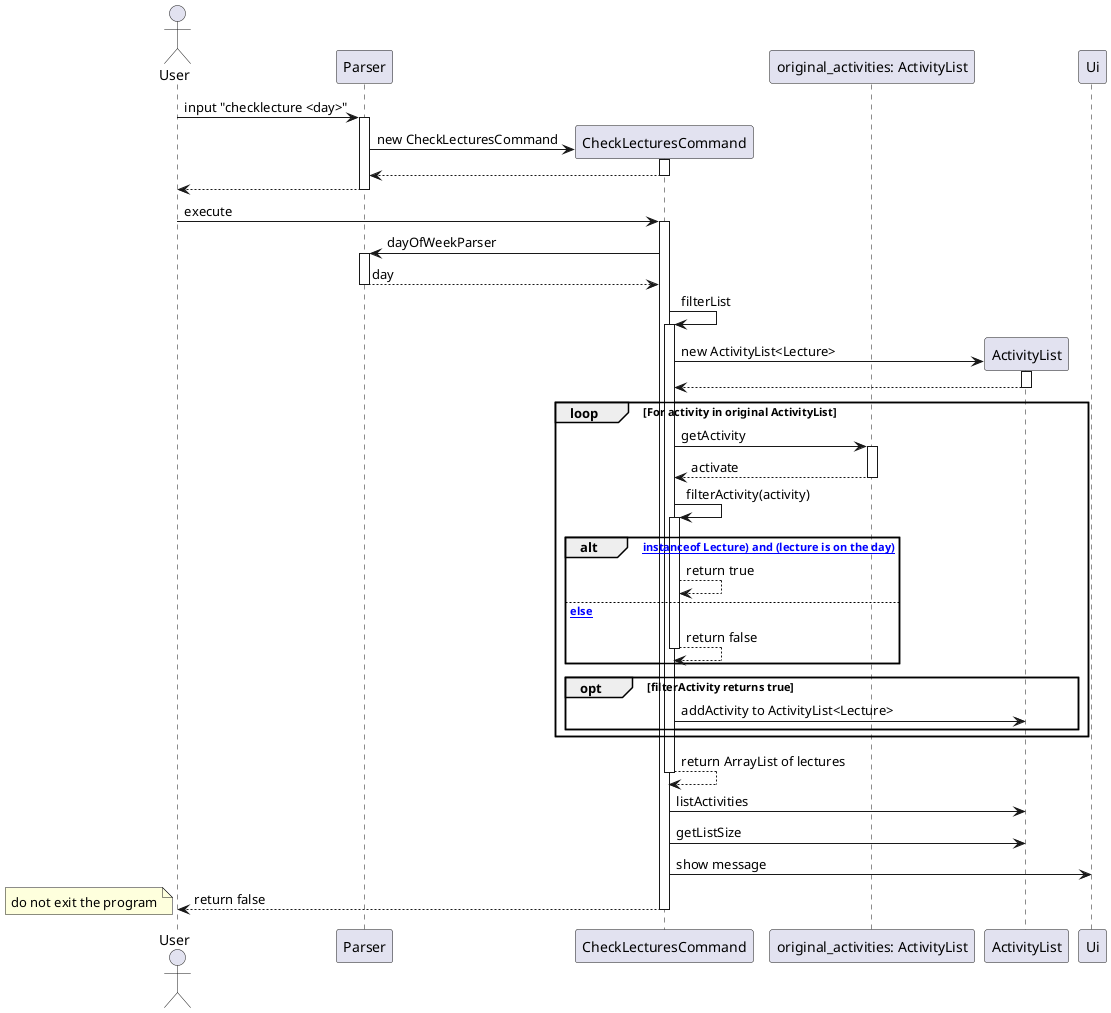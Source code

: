 @startuml
Actor User
participant Parser
participant CheckLecturesCommand
participant "original_activities: ActivityList" as original_list
participant ActivityList
participant Ui

User -> Parser: input "checklecture <day>"
activate Parser
create CheckLecturesCommand
Parser -> CheckLecturesCommand:new CheckLecturesCommand
activate CheckLecturesCommand
CheckLecturesCommand --> Parser
deactivate CheckLecturesCommand
Parser --> User
deactivate Parser

User -> CheckLecturesCommand: execute
activate CheckLecturesCommand
CheckLecturesCommand -> Parser: dayOfWeekParser
activate Parser
Parser --> CheckLecturesCommand: day
deactivate Parser

CheckLecturesCommand -> CheckLecturesCommand: filterList
activate CheckLecturesCommand
create ActivityList
CheckLecturesCommand -> ActivityList: new ActivityList<Lecture>
activate ActivityList
ActivityList --> CheckLecturesCommand
deactivate ActivityList

loop For activity in original ActivityList
    CheckLecturesCommand -> original_list: getActivity
    activate original_list
    original_list --> CheckLecturesCommand: activate
    deactivate original_list
    CheckLecturesCommand -> CheckLecturesCommand: filterActivity(activity)
    activate CheckLecturesCommand

    alt [(activity instanceof Lecture) and (lecture is on the day)]
        CheckLecturesCommand --> CheckLecturesCommand: return true
    else [else]
        CheckLecturesCommand --> CheckLecturesCommand: return false
        deactivate CheckLecturesCommand
    end
    opt filterActivity returns true
        CheckLecturesCommand -> ActivityList: addActivity to ActivityList<Lecture>
    end
end
CheckLecturesCommand --> CheckLecturesCommand: return ArrayList of lectures
deactivate CheckLecturesCommand
CheckLecturesCommand -> ActivityList: listActivities
CheckLecturesCommand -> ActivityList: getListSize
CheckLecturesCommand -> Ui: show message
CheckLecturesCommand --> User: return false
note left: do not exit the program
deactivate CheckLecturesCommand

@enduml